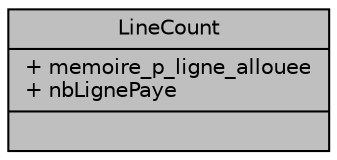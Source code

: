 digraph "LineCount"
{
 // INTERACTIVE_SVG=YES
  edge [fontname="Helvetica",fontsize="10",labelfontname="Helvetica",labelfontsize="10"];
  node [fontname="Helvetica",fontsize="10",shape=record];
  Node1 [label="{LineCount\n|+ memoire_p_ligne_allouee\l+ nbLignePaye\l|}",height=0.2,width=0.4,color="black", fillcolor="grey75", style="filled", fontcolor="black"];
}
